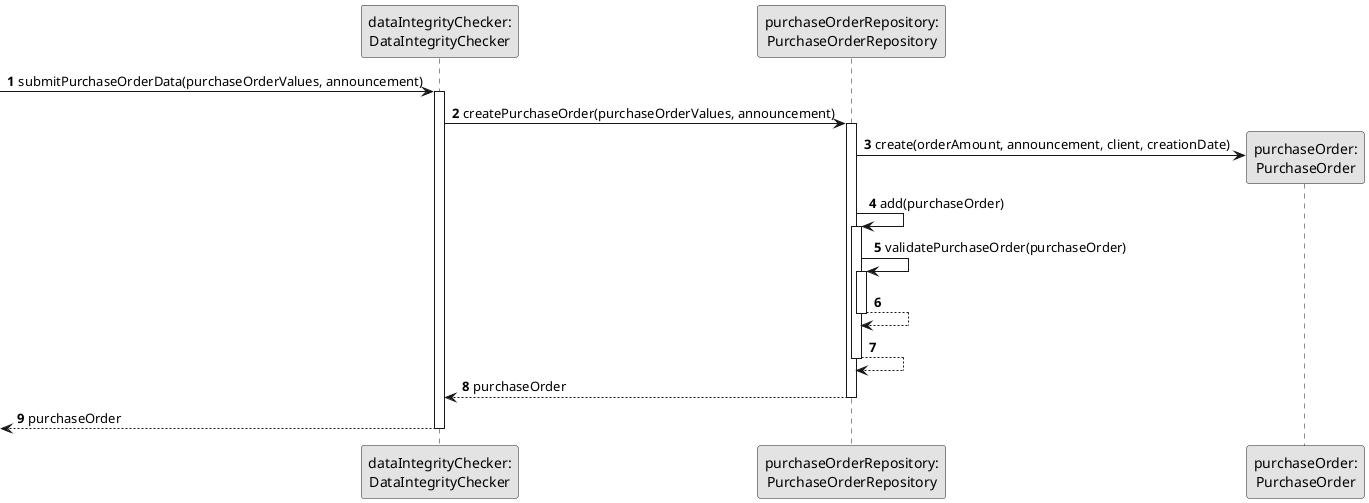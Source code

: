 @startuml
skinparam monochrome true
skinparam packageStyle rectangle
skinparam shadowing false

 autonumber

participant "dataIntegrityChecker:\nDataIntegrityChecker" as CHECKER
participant "purchaseOrderRepository:\nPurchaseOrderRepository" as POR
participant PO as "purchaseOrder:\nPurchaseOrder"

 -> CHECKER : submitPurchaseOrderData(purchaseOrderValues, announcement)
activate CHECKER
CHECKER -> POR : createPurchaseOrder(purchaseOrderValues, announcement)
activate POR
POR -> PO** : create(orderAmount, announcement, client, creationDate)

POR -> POR : add(purchaseOrder)
activate POR
POR -> POR : validatePurchaseOrder(purchaseOrder)
activate POR
POR --> POR:
deactivate POR
POR --> POR:
deactivate POR
POR --> CHECKER: purchaseOrder
deactivate POR

<-- CHECKER  : purchaseOrder
deactivate CHECKER

@enduml


